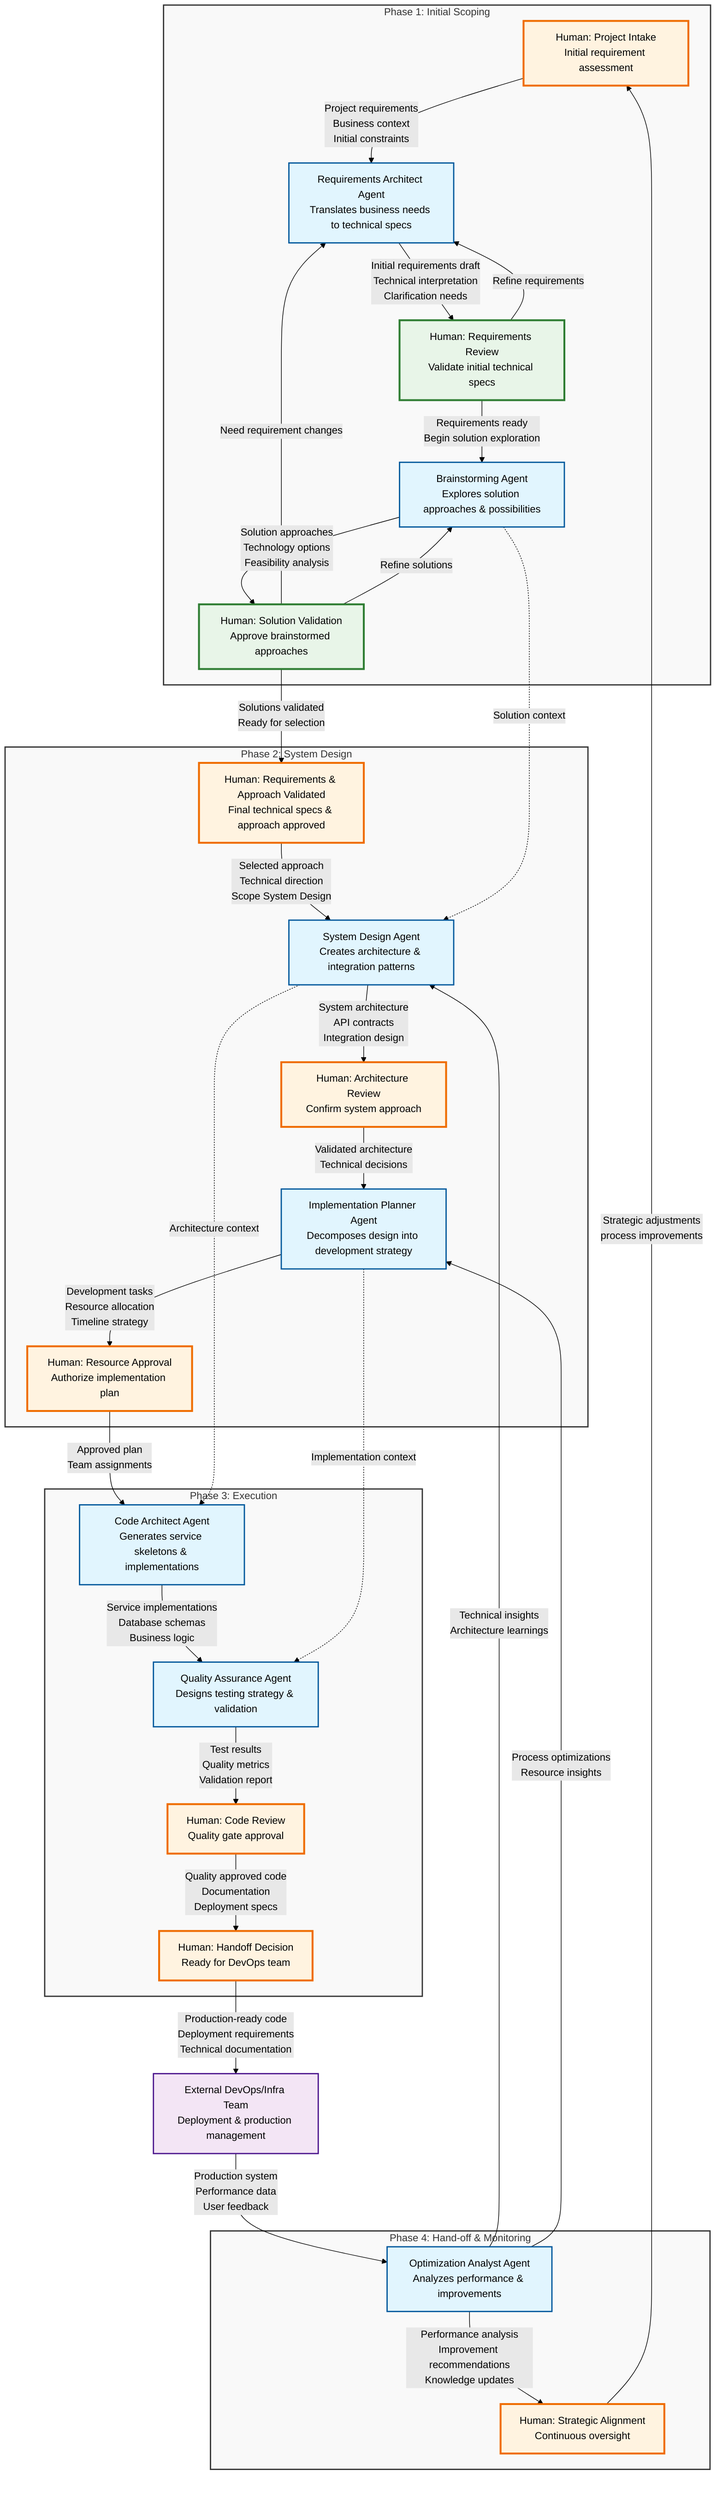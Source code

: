 %%{init: {"theme": "forest"}}%%
flowchart TD
    %% Phase 1: Initial Scoping
    subgraph P1 ["Phase 1: Initial Scoping"]
        direction TB
        H0[Human: Project Intake<br/>Initial requirement assessment]
        H0_REQ[Human: Requirements Review<br/>Validate initial technical specs]
        H0_BRAIN[Human: Solution Validation<br/>Approve brainstormed approaches]
        REQ[Requirements Architect Agent<br/>Translates business needs to technical specs]
        BRAIN[Brainstorming Agent<br/>Explores solution approaches & possibilities]
    end
    
    %% Phase 2: System Design
    subgraph P2 ["Phase 2: System Design"]
        direction TB
        H1[Human: Requirements & Approach Validated<br/>Final technical specs & approach approved]
        SYS[System Design Agent<br/>Creates architecture & integration patterns]
        PLAN[Implementation Planner Agent<br/>Decomposes design into development strategy]
        H3[Human: Architecture Review<br/>Confirm system approach]
        H4[Human: Resource Approval<br/>Authorize implementation plan]
    end
    
    %% Phase 3: Execution
    subgraph P3 ["Phase 3: Execution"]
        direction TB
        CODE[Code Architect Agent<br/>Generates service skeletons & implementations]
        QA[Quality Assurance Agent<br/>Designs testing strategy & validation]
        H5[Human: Code Review<br/>Quality gate approval]
        H6[Human: Handoff Decision<br/>Ready for DevOps team]
    end
    
    %% Phase 4: Hand-off & Monitoring
    subgraph P4 ["Phase 4: Hand-off & Monitoring"]
        direction TB
        OPT[Optimization Analyst Agent<br/>Analyzes performance & improvements]
        H7[Human: Strategic Alignment<br/>Continuous oversight]
    end
    
    %% External Handoff (Outside phases)
    EXT[External DevOps/Infra Team<br/>Deployment & production management]
    
    %% Phase 1 Internal Flow
    H0 -->|Project requirements<br/>Business context<br/>Initial constraints| REQ
    REQ -->|Initial requirements draft<br/>Technical interpretation<br/>Clarification needs| H0_REQ
    H0_REQ -->|Refine requirements| REQ
    H0_REQ -->|Requirements ready<br/>Begin solution exploration| BRAIN
    BRAIN -->|Solution approaches<br/>Technology options<br/>Feasibility analysis| H0_BRAIN
    H0_BRAIN -->|Need requirement changes| REQ
    H0_BRAIN -->|Refine solutions| BRAIN
    
    %% Phase 2 Internal Flow
    SYS -->|System architecture<br/>API contracts<br/>Integration design| H3
    H3 -->|Validated architecture<br/>Technical decisions| PLAN
    PLAN -->|Development tasks<br/>Resource allocation<br/>Timeline strategy| H4
    
    %% Phase 3 Internal Flow
    CODE -->|Service implementations<br/>Database schemas<br/>Business logic| QA
    QA -->|Test results<br/>Quality metrics<br/>Validation report| H5
    H5 -->|Quality approved code<br/>Documentation<br/>Deployment specs| H6
    
    %% Phase 4 Internal Flow
    OPT -->|Performance analysis<br/>Improvement recommendations<br/>Knowledge updates| H7
    
    %% Cross-Phase Connections
    H0_BRAIN -->|Solutions validated<br/>Ready for selection| H1
    H1 -->|Selected approach<br/>Technical direction<br/>Scope System Design| SYS
    H4 -->|Approved plan<br/>Team assignments| CODE
    H6 -->|Production-ready code<br/>Deployment requirements<br/>Technical documentation| EXT
    EXT -->|Production system<br/>Performance data<br/>User feedback| OPT
    
    %% Feedback Loops
    H7 -->|Strategic adjustments<br/>process improvements| H0
    OPT -->|Technical insights<br/>Architecture learnings| SYS
    OPT -->|Process optimizations<br/>Resource insights| PLAN
    
    %% Parallel Processing Connections
    BRAIN -.->|Solution context| SYS
    SYS -.->|Architecture context| CODE
    PLAN -.->|Implementation context| QA
    
    %% Styling
    classDef agent fill:#e1f5fe,stroke:#01579b,stroke-width:2px
    classDef human fill:#fff3e0,stroke:#ef6c00,stroke-width:3px
    classDef iterative fill:#e8f5e8,stroke:#2e7d32,stroke-width:3px
    classDef external fill:#f3e5f5,stroke:#4a148c,stroke-width:2px
    classDef feedback stroke-dasharray: 5 5
    
    class BRAIN,REQ,SYS,PLAN,CODE,QA,OPT agent
    class H0,H1,H3,H4,H5,H6,H7 human
    class H0_REQ,H0_BRAIN iterative
    class EXT external
    
    %% Phase Styling
    classDef phaseBox fill:#f9f9f9,stroke:#333,stroke-width:2px
    class P1,P2,P3,P4 phaseBox